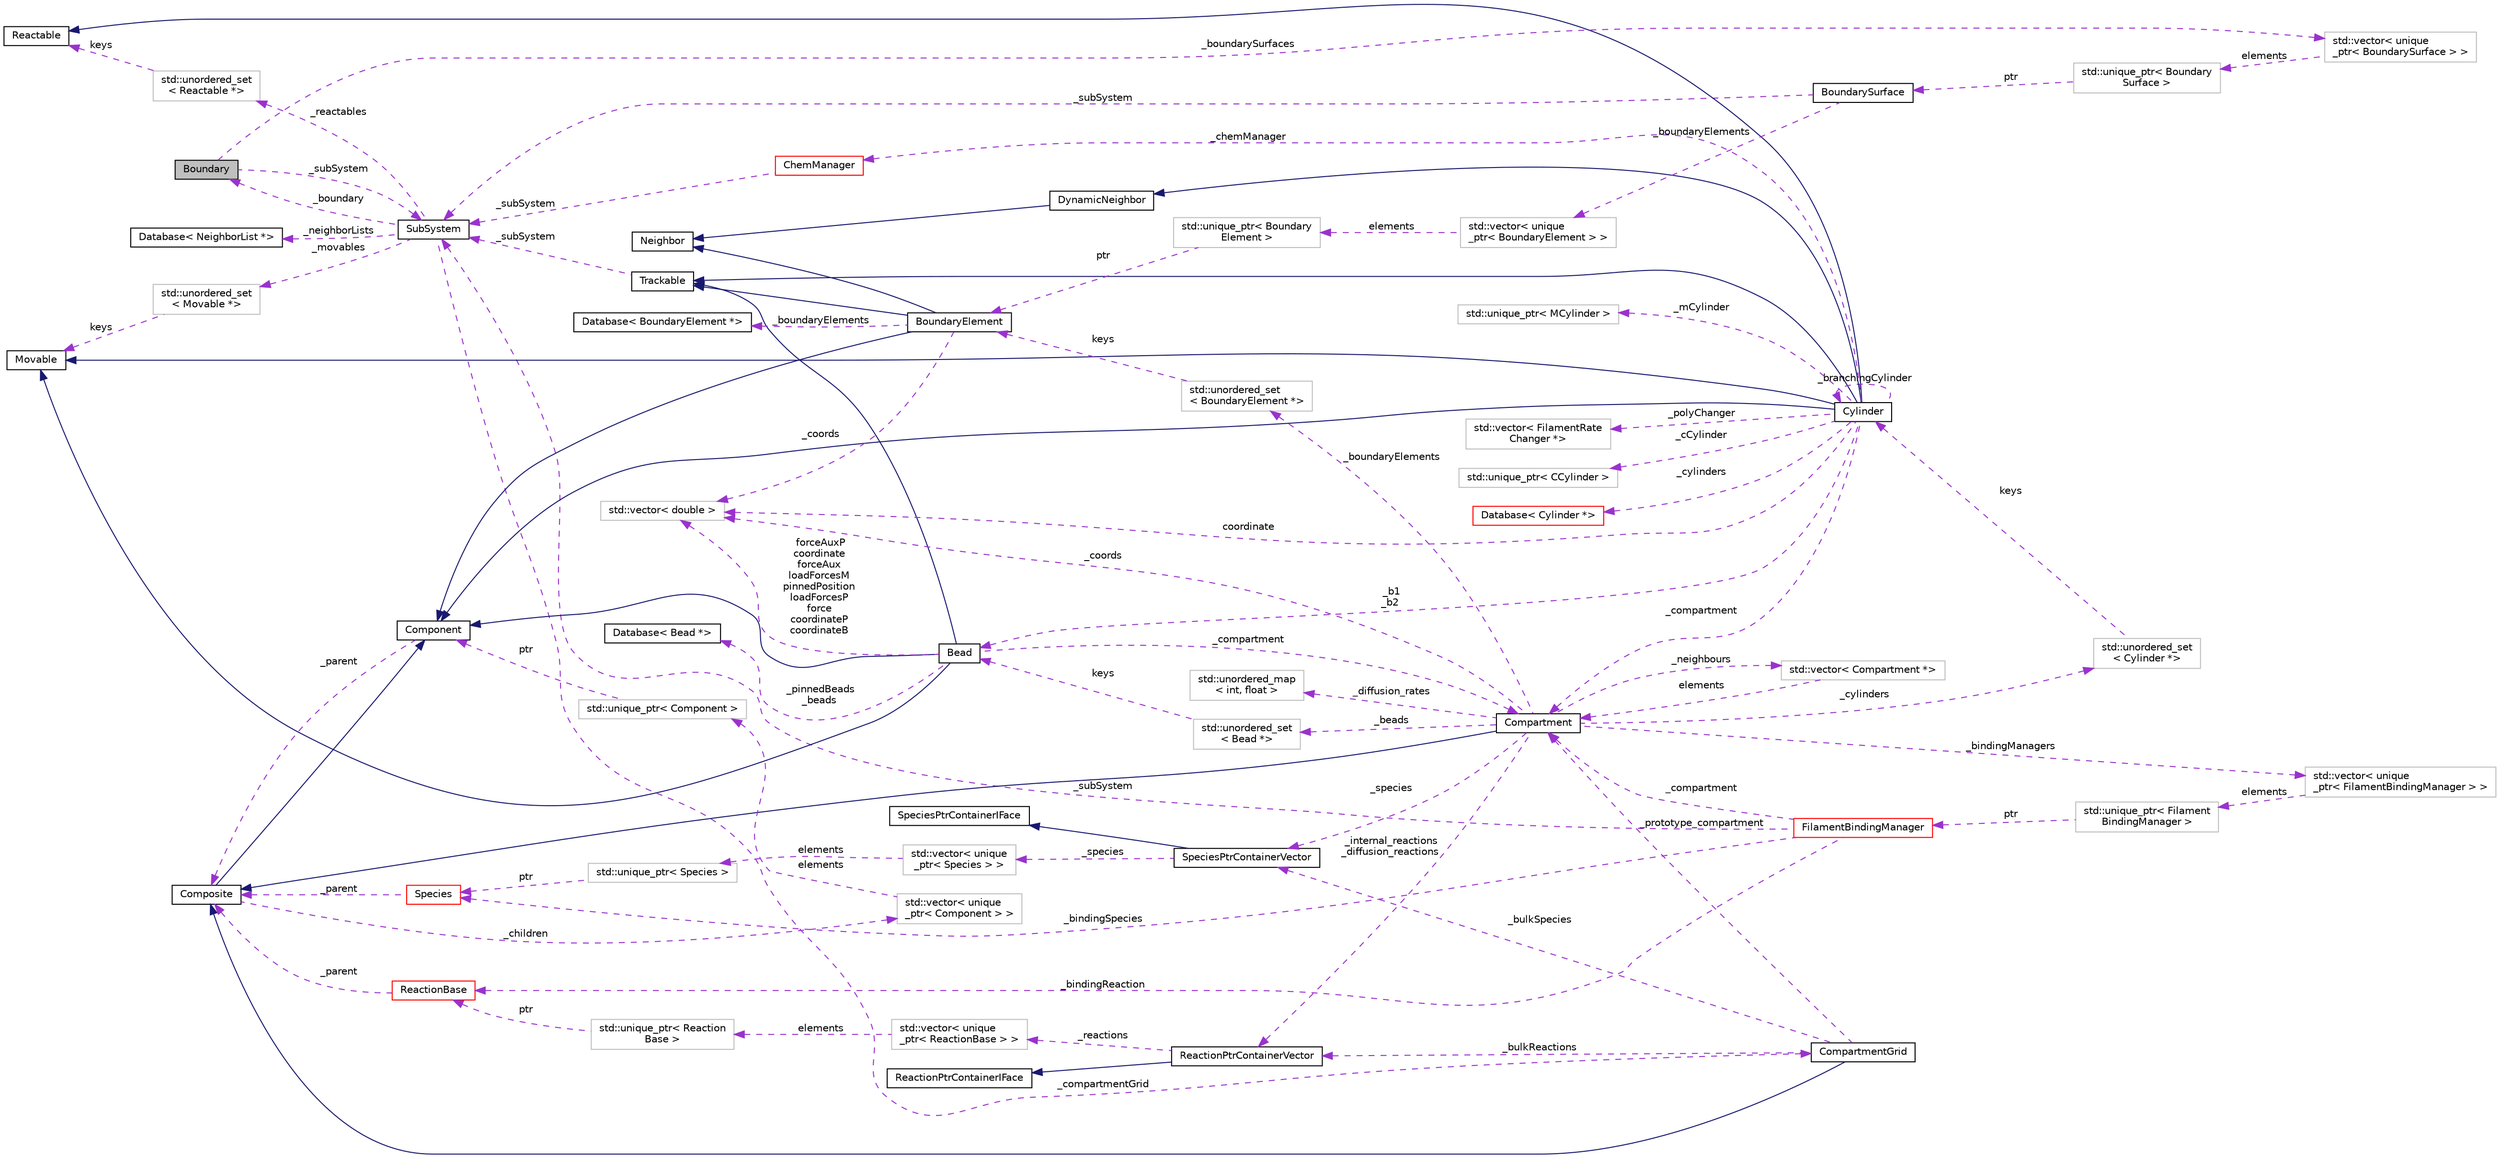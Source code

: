 digraph "Boundary"
{
 // INTERACTIVE_SVG=YES
  edge [fontname="Helvetica",fontsize="10",labelfontname="Helvetica",labelfontsize="10"];
  node [fontname="Helvetica",fontsize="10",shape=record];
  rankdir="LR";
  Node4 [label="Boundary",height=0.2,width=0.4,color="black", fillcolor="grey75", style="filled", fontcolor="black"];
  Node5 -> Node4 [dir="back",color="darkorchid3",fontsize="10",style="dashed",label=" _subSystem" ,fontname="Helvetica"];
  Node5 [label="SubSystem",height=0.2,width=0.4,color="black", fillcolor="white", style="filled",URL="$classSubSystem.html",tooltip="Manages all Movables and Reactables. "];
  Node6 -> Node5 [dir="back",color="darkorchid3",fontsize="10",style="dashed",label=" _movables" ,fontname="Helvetica"];
  Node6 [label="std::unordered_set\l\< Movable *\>",height=0.2,width=0.4,color="grey75", fillcolor="white", style="filled"];
  Node7 -> Node6 [dir="back",color="darkorchid3",fontsize="10",style="dashed",label=" keys" ,fontname="Helvetica"];
  Node7 [label="Movable",height=0.2,width=0.4,color="black", fillcolor="white", style="filled",URL="$classMovable.html",tooltip="An abstract base class for a movable element in the SubSystem. "];
  Node8 -> Node5 [dir="back",color="darkorchid3",fontsize="10",style="dashed",label=" _reactables" ,fontname="Helvetica"];
  Node8 [label="std::unordered_set\l\< Reactable *\>",height=0.2,width=0.4,color="grey75", fillcolor="white", style="filled"];
  Node9 -> Node8 [dir="back",color="darkorchid3",fontsize="10",style="dashed",label=" keys" ,fontname="Helvetica"];
  Node9 [label="Reactable",height=0.2,width=0.4,color="black", fillcolor="white", style="filled",URL="$classReactable.html",tooltip="An abstract base class for a reactable element in the SubSystem. "];
  Node4 -> Node5 [dir="back",color="darkorchid3",fontsize="10",style="dashed",label=" _boundary" ,fontname="Helvetica"];
  Node10 -> Node5 [dir="back",color="darkorchid3",fontsize="10",style="dashed",label=" _compartmentGrid" ,fontname="Helvetica"];
  Node10 [label="CompartmentGrid",height=0.2,width=0.4,color="black", fillcolor="white", style="filled",URL="$classCompartmentGrid.html",tooltip="A simple n-dimensional grid of Compartment objects. "];
  Node11 -> Node10 [dir="back",color="midnightblue",fontsize="10",style="solid",fontname="Helvetica"];
  Node11 [label="Composite",height=0.2,width=0.4,color="black", fillcolor="white", style="filled",URL="$classComposite.html",tooltip="The aggregating class for the Composite pattern. "];
  Node12 -> Node11 [dir="back",color="midnightblue",fontsize="10",style="solid",fontname="Helvetica"];
  Node12 [label="Component",height=0.2,width=0.4,color="black", fillcolor="white", style="filled",URL="$classComponent.html",tooltip="The base class for the Composite pattern hieararchy. "];
  Node11 -> Node12 [dir="back",color="darkorchid3",fontsize="10",style="dashed",label=" _parent" ,fontname="Helvetica"];
  Node13 -> Node11 [dir="back",color="darkorchid3",fontsize="10",style="dashed",label=" _children" ,fontname="Helvetica"];
  Node13 [label="std::vector\< unique\l_ptr\< Component \> \>",height=0.2,width=0.4,color="grey75", fillcolor="white", style="filled"];
  Node14 -> Node13 [dir="back",color="darkorchid3",fontsize="10",style="dashed",label=" elements" ,fontname="Helvetica"];
  Node14 [label="std::unique_ptr\< Component \>",height=0.2,width=0.4,color="grey75", fillcolor="white", style="filled"];
  Node12 -> Node14 [dir="back",color="darkorchid3",fontsize="10",style="dashed",label=" ptr" ,fontname="Helvetica"];
  Node15 -> Node10 [dir="back",color="darkorchid3",fontsize="10",style="dashed",label=" _prototype_compartment" ,fontname="Helvetica"];
  Node15 [label="Compartment",height=0.2,width=0.4,color="black", fillcolor="white", style="filled",URL="$classCompartment.html",tooltip="A container or holding Species and Reactions. "];
  Node11 -> Node15 [dir="back",color="midnightblue",fontsize="10",style="solid",fontname="Helvetica"];
  Node16 -> Node15 [dir="back",color="darkorchid3",fontsize="10",style="dashed",label=" _beads" ,fontname="Helvetica"];
  Node16 [label="std::unordered_set\l\< Bead *\>",height=0.2,width=0.4,color="grey75", fillcolor="white", style="filled"];
  Node17 -> Node16 [dir="back",color="darkorchid3",fontsize="10",style="dashed",label=" keys" ,fontname="Helvetica"];
  Node17 [label="Bead",height=0.2,width=0.4,color="black", fillcolor="white", style="filled",URL="$classBead.html",tooltip="Represents a single coordinate between Cylinders, and holds forces needed for mechanical equilibratio..."];
  Node12 -> Node17 [dir="back",color="midnightblue",fontsize="10",style="solid",fontname="Helvetica"];
  Node18 -> Node17 [dir="back",color="midnightblue",fontsize="10",style="solid",fontname="Helvetica"];
  Node18 [label="Trackable",height=0.2,width=0.4,color="black", fillcolor="white", style="filled",URL="$classTrackable.html",tooltip="An abstract base class for a trackable object in the SubSystem. "];
  Node5 -> Node18 [dir="back",color="darkorchid3",fontsize="10",style="dashed",label=" _subSystem" ,fontname="Helvetica"];
  Node7 -> Node17 [dir="back",color="midnightblue",fontsize="10",style="solid",fontname="Helvetica"];
  Node15 -> Node17 [dir="back",color="darkorchid3",fontsize="10",style="dashed",label=" _compartment" ,fontname="Helvetica"];
  Node19 -> Node17 [dir="back",color="darkorchid3",fontsize="10",style="dashed",label=" _pinnedBeads\n_beads" ,fontname="Helvetica"];
  Node19 [label="Database\< Bead *\>",height=0.2,width=0.4,color="black", fillcolor="white", style="filled",URL="$classDatabase.html"];
  Node20 -> Node17 [dir="back",color="darkorchid3",fontsize="10",style="dashed",label=" forceAuxP\ncoordinate\nforceAux\nloadForcesM\npinnedPosition\nloadForcesP\nforce\ncoordinateP\ncoordinateB" ,fontname="Helvetica"];
  Node20 [label="std::vector\< double \>",height=0.2,width=0.4,color="grey75", fillcolor="white", style="filled"];
  Node21 -> Node15 [dir="back",color="darkorchid3",fontsize="10",style="dashed",label=" _neighbours" ,fontname="Helvetica"];
  Node21 [label="std::vector\< Compartment *\>",height=0.2,width=0.4,color="grey75", fillcolor="white", style="filled"];
  Node15 -> Node21 [dir="back",color="darkorchid3",fontsize="10",style="dashed",label=" elements" ,fontname="Helvetica"];
  Node22 -> Node15 [dir="back",color="darkorchid3",fontsize="10",style="dashed",label=" _cylinders" ,fontname="Helvetica"];
  Node22 [label="std::unordered_set\l\< Cylinder *\>",height=0.2,width=0.4,color="grey75", fillcolor="white", style="filled"];
  Node23 -> Node22 [dir="back",color="darkorchid3",fontsize="10",style="dashed",label=" keys" ,fontname="Helvetica"];
  Node23 [label="Cylinder",height=0.2,width=0.4,color="black", fillcolor="white", style="filled",URL="$classCylinder.html",tooltip="A container to store a MCylinder and CCylinder. "];
  Node12 -> Node23 [dir="back",color="midnightblue",fontsize="10",style="solid",fontname="Helvetica"];
  Node18 -> Node23 [dir="back",color="midnightblue",fontsize="10",style="solid",fontname="Helvetica"];
  Node7 -> Node23 [dir="back",color="midnightblue",fontsize="10",style="solid",fontname="Helvetica"];
  Node9 -> Node23 [dir="back",color="midnightblue",fontsize="10",style="solid",fontname="Helvetica"];
  Node24 -> Node23 [dir="back",color="midnightblue",fontsize="10",style="solid",fontname="Helvetica"];
  Node24 [label="DynamicNeighbor",height=0.2,width=0.4,color="black", fillcolor="white", style="filled",URL="$classDynamicNeighbor.html",tooltip="An abstract base class for any element that can be added or removed from a NeighborList dynamically a..."];
  Node25 -> Node24 [dir="back",color="midnightblue",fontsize="10",style="solid",fontname="Helvetica"];
  Node25 [label="Neighbor",height=0.2,width=0.4,color="black", fillcolor="white", style="filled",URL="$classNeighbor.html",tooltip="An abstract base class for any element that can be added or removed from a NeighborList statically at..."];
  Node23 -> Node23 [dir="back",color="darkorchid3",fontsize="10",style="dashed",label=" _branchingCylinder" ,fontname="Helvetica"];
  Node26 -> Node23 [dir="back",color="darkorchid3",fontsize="10",style="dashed",label=" _polyChanger" ,fontname="Helvetica"];
  Node26 [label="std::vector\< FilamentRate\lChanger *\>",height=0.2,width=0.4,color="grey75", fillcolor="white", style="filled"];
  Node28 -> Node23 [dir="back",color="darkorchid3",fontsize="10",style="dashed",label=" _cCylinder" ,fontname="Helvetica"];
  Node28 [label="std::unique_ptr\< CCylinder \>",height=0.2,width=0.4,color="grey75", fillcolor="white", style="filled"];
  Node17 -> Node23 [dir="back",color="darkorchid3",fontsize="10",style="dashed",label=" _b1\n_b2" ,fontname="Helvetica"];
  Node48 -> Node23 [dir="back",color="darkorchid3",fontsize="10",style="dashed",label=" _cylinders" ,fontname="Helvetica"];
  Node48 [label="Database\< Cylinder *\>",height=0.2,width=0.4,color="red", fillcolor="white", style="filled",URL="$classDatabase.html"];
  Node15 -> Node23 [dir="back",color="darkorchid3",fontsize="10",style="dashed",label=" _compartment" ,fontname="Helvetica"];
  Node50 -> Node23 [dir="back",color="darkorchid3",fontsize="10",style="dashed",label=" _chemManager" ,fontname="Helvetica"];
  Node50 [label="ChemManager",height=0.2,width=0.4,color="red", fillcolor="white", style="filled",URL="$classChemManager.html",tooltip="For initailizing chemical reactions based on a specific system. "];
  Node5 -> Node50 [dir="back",color="darkorchid3",fontsize="10",style="dashed",label=" _subSystem" ,fontname="Helvetica"];
  Node64 -> Node23 [dir="back",color="darkorchid3",fontsize="10",style="dashed",label=" _mCylinder" ,fontname="Helvetica"];
  Node64 [label="std::unique_ptr\< MCylinder \>",height=0.2,width=0.4,color="grey75", fillcolor="white", style="filled"];
  Node20 -> Node23 [dir="back",color="darkorchid3",fontsize="10",style="dashed",label=" coordinate" ,fontname="Helvetica"];
  Node66 -> Node15 [dir="back",color="darkorchid3",fontsize="10",style="dashed",label=" _boundaryElements" ,fontname="Helvetica"];
  Node66 [label="std::unordered_set\l\< BoundaryElement *\>",height=0.2,width=0.4,color="grey75", fillcolor="white", style="filled"];
  Node67 -> Node66 [dir="back",color="darkorchid3",fontsize="10",style="dashed",label=" keys" ,fontname="Helvetica"];
  Node67 [label="BoundaryElement",height=0.2,width=0.4,color="black", fillcolor="white", style="filled",URL="$classBoundaryElement.html",tooltip="Represents an element of a BoundarySurface. "];
  Node12 -> Node67 [dir="back",color="midnightblue",fontsize="10",style="solid",fontname="Helvetica"];
  Node18 -> Node67 [dir="back",color="midnightblue",fontsize="10",style="solid",fontname="Helvetica"];
  Node25 -> Node67 [dir="back",color="midnightblue",fontsize="10",style="solid",fontname="Helvetica"];
  Node68 -> Node67 [dir="back",color="darkorchid3",fontsize="10",style="dashed",label=" _boundaryElements" ,fontname="Helvetica"];
  Node68 [label="Database\< BoundaryElement *\>",height=0.2,width=0.4,color="black", fillcolor="white", style="filled",URL="$classDatabase.html"];
  Node20 -> Node67 [dir="back",color="darkorchid3",fontsize="10",style="dashed",label=" _coords" ,fontname="Helvetica"];
  Node69 -> Node15 [dir="back",color="darkorchid3",fontsize="10",style="dashed",label=" _internal_reactions\n_diffusion_reactions" ,fontname="Helvetica"];
  Node69 [label="ReactionPtrContainerVector",height=0.2,width=0.4,color="black", fillcolor="white", style="filled",URL="$classReactionPtrContainerVector.html",tooltip="A concrete class implementing the ReactionPtrContainerIFace, using vector<unique_ptr<ReactionBase>> a..."];
  Node70 -> Node69 [dir="back",color="midnightblue",fontsize="10",style="solid",fontname="Helvetica"];
  Node70 [label="ReactionPtrContainerIFace",height=0.2,width=0.4,color="black", fillcolor="white", style="filled",URL="$classReactionPtrContainerIFace.html",tooltip="An abstract interface for a container of pointers to reaction objects. "];
  Node71 -> Node69 [dir="back",color="darkorchid3",fontsize="10",style="dashed",label=" _reactions" ,fontname="Helvetica"];
  Node71 [label="std::vector\< unique\l_ptr\< ReactionBase \> \>",height=0.2,width=0.4,color="grey75", fillcolor="white", style="filled"];
  Node72 -> Node71 [dir="back",color="darkorchid3",fontsize="10",style="dashed",label=" elements" ,fontname="Helvetica"];
  Node72 [label="std::unique_ptr\< Reaction\lBase \>",height=0.2,width=0.4,color="grey75", fillcolor="white", style="filled"];
  Node32 -> Node72 [dir="back",color="darkorchid3",fontsize="10",style="dashed",label=" ptr" ,fontname="Helvetica"];
  Node32 [label="ReactionBase",height=0.2,width=0.4,color="red", fillcolor="white", style="filled",URL="$classReactionBase.html",tooltip="Represents an abstract interface for simple chemical reactions of the form A + B -> C..."];
  Node11 -> Node32 [dir="back",color="darkorchid3",fontsize="10",style="dashed",label=" _parent" ,fontname="Helvetica"];
  Node73 -> Node15 [dir="back",color="darkorchid3",fontsize="10",style="dashed",label=" _diffusion_rates" ,fontname="Helvetica"];
  Node73 [label="std::unordered_map\l\< int, float \>",height=0.2,width=0.4,color="grey75", fillcolor="white", style="filled"];
  Node20 -> Node15 [dir="back",color="darkorchid3",fontsize="10",style="dashed",label=" _coords" ,fontname="Helvetica"];
  Node74 -> Node15 [dir="back",color="darkorchid3",fontsize="10",style="dashed",label=" _bindingManagers" ,fontname="Helvetica"];
  Node74 [label="std::vector\< unique\l_ptr\< FilamentBindingManager \> \>",height=0.2,width=0.4,color="grey75", fillcolor="white", style="filled"];
  Node75 -> Node74 [dir="back",color="darkorchid3",fontsize="10",style="dashed",label=" elements" ,fontname="Helvetica"];
  Node75 [label="std::unique_ptr\< Filament\lBindingManager \>",height=0.2,width=0.4,color="grey75", fillcolor="white", style="filled"];
  Node76 -> Node75 [dir="back",color="darkorchid3",fontsize="10",style="dashed",label=" ptr" ,fontname="Helvetica"];
  Node76 [label="FilamentBindingManager",height=0.2,width=0.4,color="red", fillcolor="white", style="filled",URL="$classFilamentBindingManager.html",tooltip="To store and manage binding reactions. "];
  Node15 -> Node76 [dir="back",color="darkorchid3",fontsize="10",style="dashed",label=" _compartment" ,fontname="Helvetica"];
  Node5 -> Node76 [dir="back",color="darkorchid3",fontsize="10",style="dashed",label=" _subSystem" ,fontname="Helvetica"];
  Node32 -> Node76 [dir="back",color="darkorchid3",fontsize="10",style="dashed",label=" _bindingReaction" ,fontname="Helvetica"];
  Node35 -> Node76 [dir="back",color="darkorchid3",fontsize="10",style="dashed",label=" _bindingSpecies" ,fontname="Helvetica"];
  Node35 [label="Species",height=0.2,width=0.4,color="red", fillcolor="white", style="filled",URL="$classSpecies.html",tooltip="Represents chemical molecules, tracks their copy number and can be used in Reactions. "];
  Node11 -> Node35 [dir="back",color="darkorchid3",fontsize="10",style="dashed",label=" _parent" ,fontname="Helvetica"];
  Node77 -> Node15 [dir="back",color="darkorchid3",fontsize="10",style="dashed",label=" _species" ,fontname="Helvetica"];
  Node77 [label="SpeciesPtrContainerVector",height=0.2,width=0.4,color="black", fillcolor="white", style="filled",URL="$classSpeciesPtrContainerVector.html",tooltip="A concrete class implementing the SpeciesPtrContainerIFace, using vector<unique_ptr<Species>> as the ..."];
  Node78 -> Node77 [dir="back",color="midnightblue",fontsize="10",style="solid",fontname="Helvetica"];
  Node78 [label="SpeciesPtrContainerIFace",height=0.2,width=0.4,color="black", fillcolor="white", style="filled",URL="$classSpeciesPtrContainerIFace.html",tooltip="An abstract interface for a container of pointers to Species objects. "];
  Node79 -> Node77 [dir="back",color="darkorchid3",fontsize="10",style="dashed",label=" _species" ,fontname="Helvetica"];
  Node79 [label="std::vector\< unique\l_ptr\< Species \> \>",height=0.2,width=0.4,color="grey75", fillcolor="white", style="filled"];
  Node80 -> Node79 [dir="back",color="darkorchid3",fontsize="10",style="dashed",label=" elements" ,fontname="Helvetica"];
  Node80 [label="std::unique_ptr\< Species \>",height=0.2,width=0.4,color="grey75", fillcolor="white", style="filled"];
  Node35 -> Node80 [dir="back",color="darkorchid3",fontsize="10",style="dashed",label=" ptr" ,fontname="Helvetica"];
  Node69 -> Node10 [dir="back",color="darkorchid3",fontsize="10",style="dashed",label=" _bulkReactions" ,fontname="Helvetica"];
  Node77 -> Node10 [dir="back",color="darkorchid3",fontsize="10",style="dashed",label=" _bulkSpecies" ,fontname="Helvetica"];
  Node81 -> Node5 [dir="back",color="darkorchid3",fontsize="10",style="dashed",label=" _neighborLists" ,fontname="Helvetica"];
  Node81 [label="Database\< NeighborList *\>",height=0.2,width=0.4,color="black", fillcolor="white", style="filled",URL="$classDatabase.html"];
  Node82 -> Node4 [dir="back",color="darkorchid3",fontsize="10",style="dashed",label=" _boundarySurfaces" ,fontname="Helvetica"];
  Node82 [label="std::vector\< unique\l_ptr\< BoundarySurface \> \>",height=0.2,width=0.4,color="grey75", fillcolor="white", style="filled"];
  Node83 -> Node82 [dir="back",color="darkorchid3",fontsize="10",style="dashed",label=" elements" ,fontname="Helvetica"];
  Node83 [label="std::unique_ptr\< Boundary\lSurface \>",height=0.2,width=0.4,color="grey75", fillcolor="white", style="filled"];
  Node84 -> Node83 [dir="back",color="darkorchid3",fontsize="10",style="dashed",label=" ptr" ,fontname="Helvetica"];
  Node84 [label="BoundarySurface",height=0.2,width=0.4,color="black", fillcolor="white", style="filled",URL="$classBoundarySurface.html",tooltip="A boundary shape that holds BoundaryElements. "];
  Node5 -> Node84 [dir="back",color="darkorchid3",fontsize="10",style="dashed",label=" _subSystem" ,fontname="Helvetica"];
  Node85 -> Node84 [dir="back",color="darkorchid3",fontsize="10",style="dashed",label=" _boundaryElements" ,fontname="Helvetica"];
  Node85 [label="std::vector\< unique\l_ptr\< BoundaryElement \> \>",height=0.2,width=0.4,color="grey75", fillcolor="white", style="filled"];
  Node86 -> Node85 [dir="back",color="darkorchid3",fontsize="10",style="dashed",label=" elements" ,fontname="Helvetica"];
  Node86 [label="std::unique_ptr\< Boundary\lElement \>",height=0.2,width=0.4,color="grey75", fillcolor="white", style="filled"];
  Node67 -> Node86 [dir="back",color="darkorchid3",fontsize="10",style="dashed",label=" ptr" ,fontname="Helvetica"];
}
